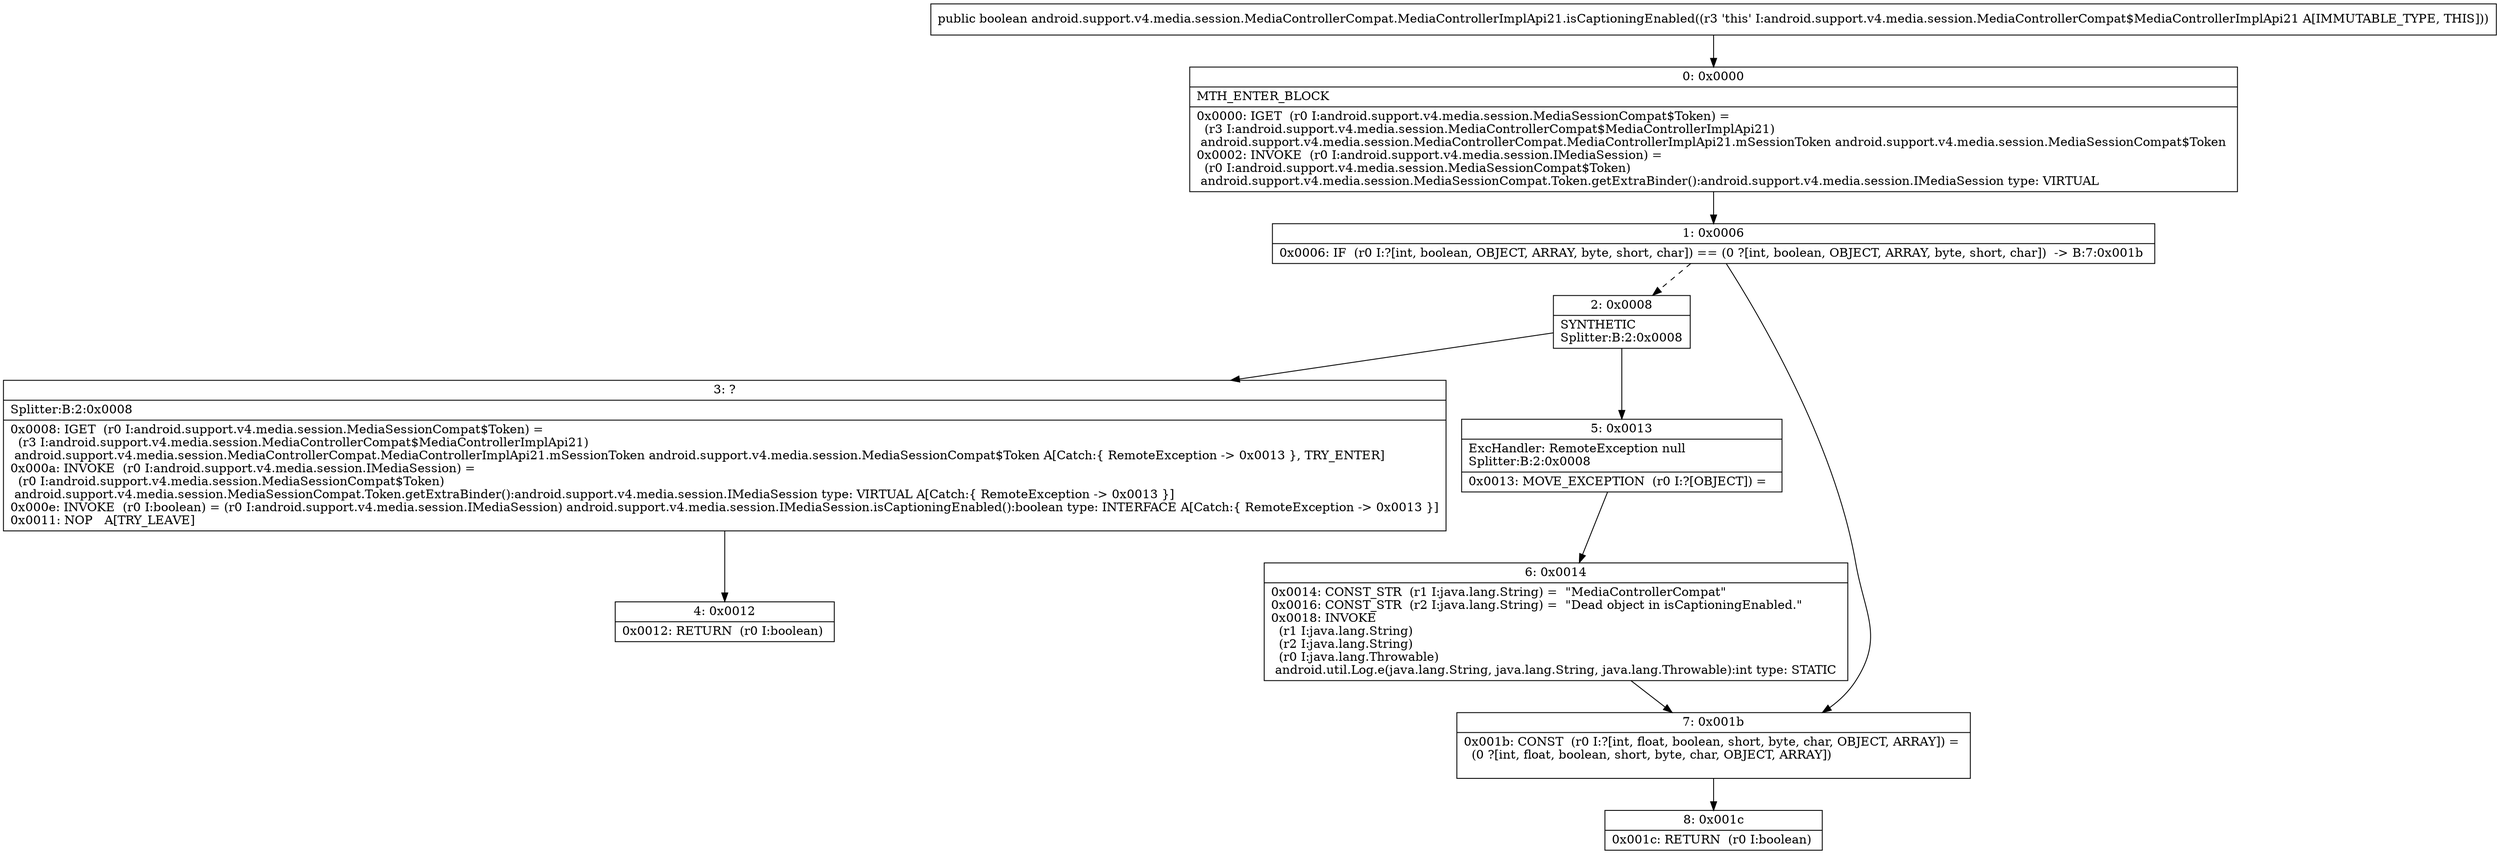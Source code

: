 digraph "CFG forandroid.support.v4.media.session.MediaControllerCompat.MediaControllerImplApi21.isCaptioningEnabled()Z" {
Node_0 [shape=record,label="{0\:\ 0x0000|MTH_ENTER_BLOCK\l|0x0000: IGET  (r0 I:android.support.v4.media.session.MediaSessionCompat$Token) = \l  (r3 I:android.support.v4.media.session.MediaControllerCompat$MediaControllerImplApi21)\l android.support.v4.media.session.MediaControllerCompat.MediaControllerImplApi21.mSessionToken android.support.v4.media.session.MediaSessionCompat$Token \l0x0002: INVOKE  (r0 I:android.support.v4.media.session.IMediaSession) = \l  (r0 I:android.support.v4.media.session.MediaSessionCompat$Token)\l android.support.v4.media.session.MediaSessionCompat.Token.getExtraBinder():android.support.v4.media.session.IMediaSession type: VIRTUAL \l}"];
Node_1 [shape=record,label="{1\:\ 0x0006|0x0006: IF  (r0 I:?[int, boolean, OBJECT, ARRAY, byte, short, char]) == (0 ?[int, boolean, OBJECT, ARRAY, byte, short, char])  \-\> B:7:0x001b \l}"];
Node_2 [shape=record,label="{2\:\ 0x0008|SYNTHETIC\lSplitter:B:2:0x0008\l}"];
Node_3 [shape=record,label="{3\:\ ?|Splitter:B:2:0x0008\l|0x0008: IGET  (r0 I:android.support.v4.media.session.MediaSessionCompat$Token) = \l  (r3 I:android.support.v4.media.session.MediaControllerCompat$MediaControllerImplApi21)\l android.support.v4.media.session.MediaControllerCompat.MediaControllerImplApi21.mSessionToken android.support.v4.media.session.MediaSessionCompat$Token A[Catch:\{ RemoteException \-\> 0x0013 \}, TRY_ENTER]\l0x000a: INVOKE  (r0 I:android.support.v4.media.session.IMediaSession) = \l  (r0 I:android.support.v4.media.session.MediaSessionCompat$Token)\l android.support.v4.media.session.MediaSessionCompat.Token.getExtraBinder():android.support.v4.media.session.IMediaSession type: VIRTUAL A[Catch:\{ RemoteException \-\> 0x0013 \}]\l0x000e: INVOKE  (r0 I:boolean) = (r0 I:android.support.v4.media.session.IMediaSession) android.support.v4.media.session.IMediaSession.isCaptioningEnabled():boolean type: INTERFACE A[Catch:\{ RemoteException \-\> 0x0013 \}]\l0x0011: NOP   A[TRY_LEAVE]\l}"];
Node_4 [shape=record,label="{4\:\ 0x0012|0x0012: RETURN  (r0 I:boolean) \l}"];
Node_5 [shape=record,label="{5\:\ 0x0013|ExcHandler: RemoteException null\lSplitter:B:2:0x0008\l|0x0013: MOVE_EXCEPTION  (r0 I:?[OBJECT]) =  \l}"];
Node_6 [shape=record,label="{6\:\ 0x0014|0x0014: CONST_STR  (r1 I:java.lang.String) =  \"MediaControllerCompat\" \l0x0016: CONST_STR  (r2 I:java.lang.String) =  \"Dead object in isCaptioningEnabled.\" \l0x0018: INVOKE  \l  (r1 I:java.lang.String)\l  (r2 I:java.lang.String)\l  (r0 I:java.lang.Throwable)\l android.util.Log.e(java.lang.String, java.lang.String, java.lang.Throwable):int type: STATIC \l}"];
Node_7 [shape=record,label="{7\:\ 0x001b|0x001b: CONST  (r0 I:?[int, float, boolean, short, byte, char, OBJECT, ARRAY]) = \l  (0 ?[int, float, boolean, short, byte, char, OBJECT, ARRAY])\l \l}"];
Node_8 [shape=record,label="{8\:\ 0x001c|0x001c: RETURN  (r0 I:boolean) \l}"];
MethodNode[shape=record,label="{public boolean android.support.v4.media.session.MediaControllerCompat.MediaControllerImplApi21.isCaptioningEnabled((r3 'this' I:android.support.v4.media.session.MediaControllerCompat$MediaControllerImplApi21 A[IMMUTABLE_TYPE, THIS])) }"];
MethodNode -> Node_0;
Node_0 -> Node_1;
Node_1 -> Node_2[style=dashed];
Node_1 -> Node_7;
Node_2 -> Node_3;
Node_2 -> Node_5;
Node_3 -> Node_4;
Node_5 -> Node_6;
Node_6 -> Node_7;
Node_7 -> Node_8;
}

